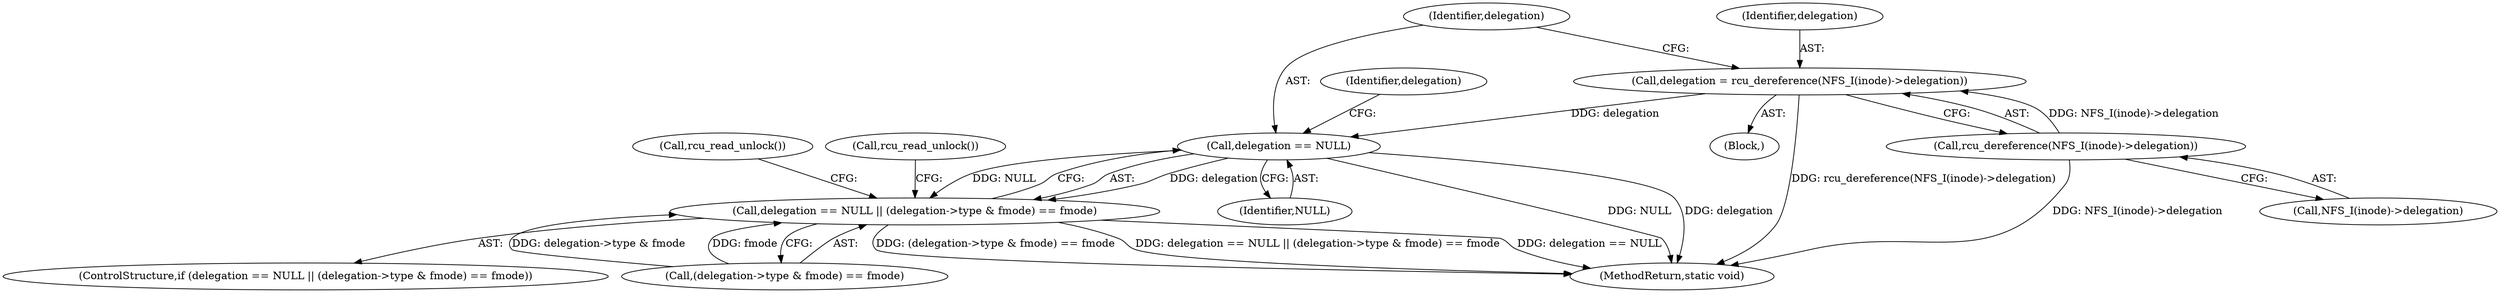 digraph "0_linux_dc0b027dfadfcb8a5504f7d8052754bf8d501ab9_20@pointer" {
"1000106" [label="(Call,delegation = rcu_dereference(NFS_I(inode)->delegation))"];
"1000108" [label="(Call,rcu_dereference(NFS_I(inode)->delegation))"];
"1000115" [label="(Call,delegation == NULL)"];
"1000114" [label="(Call,delegation == NULL || (delegation->type & fmode) == fmode)"];
"1000128" [label="(Call,rcu_read_unlock())"];
"1000121" [label="(Identifier,delegation)"];
"1000114" [label="(Call,delegation == NULL || (delegation->type & fmode) == fmode)"];
"1000106" [label="(Call,delegation = rcu_dereference(NFS_I(inode)->delegation))"];
"1000113" [label="(ControlStructure,if (delegation == NULL || (delegation->type & fmode) == fmode))"];
"1000131" [label="(MethodReturn,static void)"];
"1000118" [label="(Call,(delegation->type & fmode) == fmode)"];
"1000109" [label="(Call,NFS_I(inode)->delegation)"];
"1000108" [label="(Call,rcu_dereference(NFS_I(inode)->delegation))"];
"1000103" [label="(Block,)"];
"1000116" [label="(Identifier,delegation)"];
"1000107" [label="(Identifier,delegation)"];
"1000126" [label="(Call,rcu_read_unlock())"];
"1000117" [label="(Identifier,NULL)"];
"1000115" [label="(Call,delegation == NULL)"];
"1000106" -> "1000103"  [label="AST: "];
"1000106" -> "1000108"  [label="CFG: "];
"1000107" -> "1000106"  [label="AST: "];
"1000108" -> "1000106"  [label="AST: "];
"1000116" -> "1000106"  [label="CFG: "];
"1000106" -> "1000131"  [label="DDG: rcu_dereference(NFS_I(inode)->delegation)"];
"1000108" -> "1000106"  [label="DDG: NFS_I(inode)->delegation"];
"1000106" -> "1000115"  [label="DDG: delegation"];
"1000108" -> "1000109"  [label="CFG: "];
"1000109" -> "1000108"  [label="AST: "];
"1000108" -> "1000131"  [label="DDG: NFS_I(inode)->delegation"];
"1000115" -> "1000114"  [label="AST: "];
"1000115" -> "1000117"  [label="CFG: "];
"1000116" -> "1000115"  [label="AST: "];
"1000117" -> "1000115"  [label="AST: "];
"1000121" -> "1000115"  [label="CFG: "];
"1000114" -> "1000115"  [label="CFG: "];
"1000115" -> "1000131"  [label="DDG: NULL"];
"1000115" -> "1000131"  [label="DDG: delegation"];
"1000115" -> "1000114"  [label="DDG: delegation"];
"1000115" -> "1000114"  [label="DDG: NULL"];
"1000114" -> "1000113"  [label="AST: "];
"1000114" -> "1000118"  [label="CFG: "];
"1000118" -> "1000114"  [label="AST: "];
"1000126" -> "1000114"  [label="CFG: "];
"1000128" -> "1000114"  [label="CFG: "];
"1000114" -> "1000131"  [label="DDG: delegation == NULL || (delegation->type & fmode) == fmode"];
"1000114" -> "1000131"  [label="DDG: delegation == NULL"];
"1000114" -> "1000131"  [label="DDG: (delegation->type & fmode) == fmode"];
"1000118" -> "1000114"  [label="DDG: delegation->type & fmode"];
"1000118" -> "1000114"  [label="DDG: fmode"];
}
